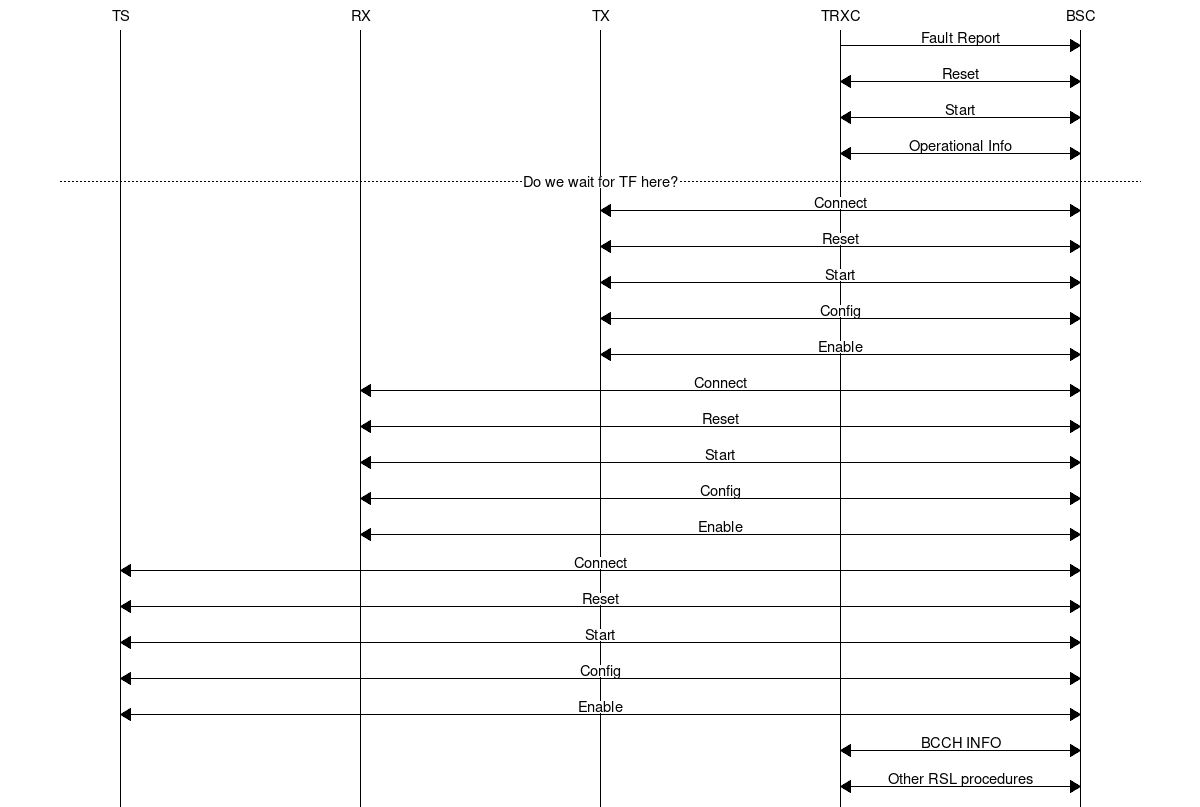 msc {
	hscale=2;
	ts [label="TS"], rx [label="RX"], tx [label="TX"], trxc [label="TRXC"], bsc [label="BSC"];

	trxc =>	bsc	[label="Fault Report"];

	trxc <=> bsc	[label="Reset"];
	trxc <=> bsc	[label="Start"];
	trxc <=> bsc	[label="Operational Info"];

	---		[label="Do we wait for TF here?"];

	tx <=> bsc	[label="Connect"];
	tx <=> bsc	[label="Reset"];
	tx <=> bsc	[label="Start"];
	tx <=> bsc	[label="Config"];
	tx <=> bsc	[label="Enable"];

	rx <=> bsc	[label="Connect"];
	rx <=> bsc	[label="Reset"];
	rx <=> bsc	[label="Start"];
	rx <=> bsc	[label="Config"];
	rx <=> bsc	[label="Enable"];

	ts <=> bsc	[label="Connect"];
	ts <=> bsc	[label="Reset"];
	ts <=> bsc	[label="Start"];
	ts <=> bsc	[label="Config"];
	ts <=> bsc	[label="Enable"];

	trxc <=> bsc	[label="BCCH INFO"];
	trxc <=> bsc	[label="Other RSL procedures"];
}
